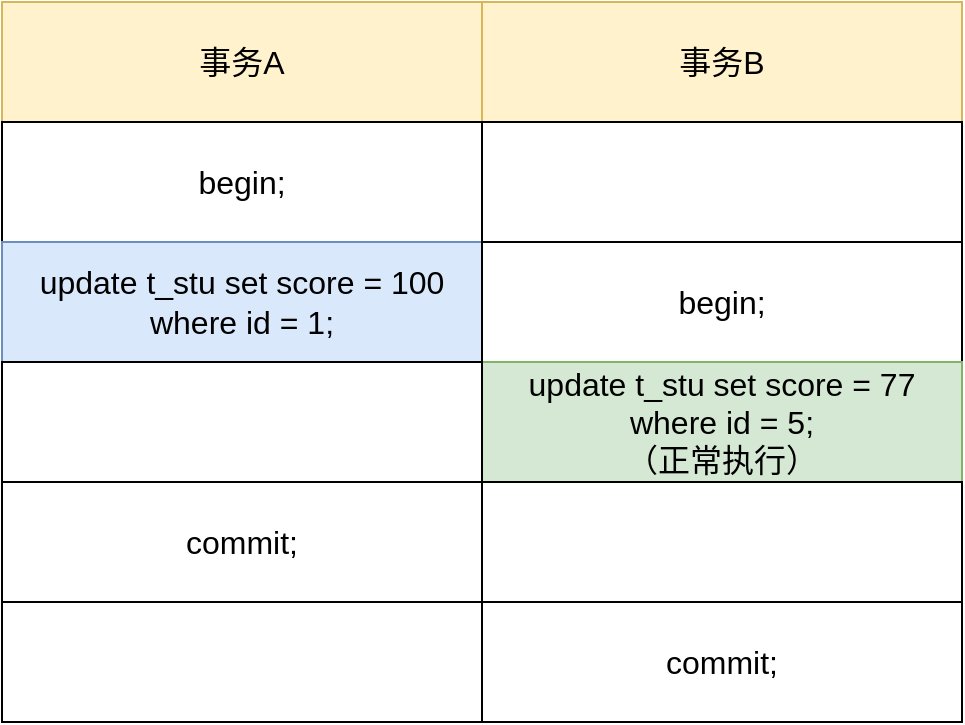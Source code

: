 <mxfile version="15.1.4" type="github">
  <diagram id="1tEmmbN0UWgl5kfyUkwj" name="第 1 页">
    <mxGraphModel dx="946" dy="501" grid="1" gridSize="10" guides="1" tooltips="1" connect="1" arrows="1" fold="1" page="1" pageScale="1" pageWidth="827" pageHeight="1169" math="0" shadow="0">
      <root>
        <mxCell id="0" />
        <mxCell id="1" parent="0" />
        <mxCell id="T3376S7k-UnNypuW2nBb-1" value="事务A" style="rounded=0;whiteSpace=wrap;html=1;fontSize=16;fillColor=#fff2cc;strokeColor=#d6b656;" vertex="1" parent="1">
          <mxGeometry x="120" y="80" width="240" height="60" as="geometry" />
        </mxCell>
        <mxCell id="T3376S7k-UnNypuW2nBb-2" value="事务B" style="rounded=0;whiteSpace=wrap;html=1;fontSize=16;fillColor=#fff2cc;strokeColor=#d6b656;" vertex="1" parent="1">
          <mxGeometry x="360" y="80" width="240" height="60" as="geometry" />
        </mxCell>
        <mxCell id="T3376S7k-UnNypuW2nBb-3" value="begin;" style="rounded=0;whiteSpace=wrap;html=1;fontSize=16;" vertex="1" parent="1">
          <mxGeometry x="120" y="140" width="240" height="60" as="geometry" />
        </mxCell>
        <mxCell id="T3376S7k-UnNypuW2nBb-4" value="" style="rounded=0;whiteSpace=wrap;html=1;fontSize=16;" vertex="1" parent="1">
          <mxGeometry x="360" y="140" width="240" height="60" as="geometry" />
        </mxCell>
        <mxCell id="T3376S7k-UnNypuW2nBb-5" value="update t_stu set score = 100 where id = 1;" style="rounded=0;whiteSpace=wrap;html=1;fontSize=16;fillColor=#dae8fc;strokeColor=#6c8ebf;" vertex="1" parent="1">
          <mxGeometry x="120" y="200" width="240" height="60" as="geometry" />
        </mxCell>
        <mxCell id="T3376S7k-UnNypuW2nBb-6" value="begin;" style="rounded=0;whiteSpace=wrap;html=1;fontSize=16;" vertex="1" parent="1">
          <mxGeometry x="360" y="200" width="240" height="60" as="geometry" />
        </mxCell>
        <mxCell id="T3376S7k-UnNypuW2nBb-7" value="update t_stu set score = 77 where id = 5;&lt;br&gt;（正常执行）" style="rounded=0;whiteSpace=wrap;html=1;fontSize=16;fillColor=#d5e8d4;strokeColor=#82b366;" vertex="1" parent="1">
          <mxGeometry x="360" y="260" width="240" height="60" as="geometry" />
        </mxCell>
        <mxCell id="T3376S7k-UnNypuW2nBb-8" value="" style="rounded=0;whiteSpace=wrap;html=1;fontSize=16;" vertex="1" parent="1">
          <mxGeometry x="120" y="260" width="240" height="60" as="geometry" />
        </mxCell>
        <mxCell id="T3376S7k-UnNypuW2nBb-9" value="commit;" style="rounded=0;whiteSpace=wrap;html=1;fontSize=16;" vertex="1" parent="1">
          <mxGeometry x="120" y="320" width="240" height="60" as="geometry" />
        </mxCell>
        <mxCell id="T3376S7k-UnNypuW2nBb-12" value="" style="rounded=0;whiteSpace=wrap;html=1;fontSize=16;" vertex="1" parent="1">
          <mxGeometry x="360" y="320" width="240" height="60" as="geometry" />
        </mxCell>
        <mxCell id="T3376S7k-UnNypuW2nBb-13" value="" style="rounded=0;whiteSpace=wrap;html=1;fontSize=16;" vertex="1" parent="1">
          <mxGeometry x="120" y="380" width="240" height="60" as="geometry" />
        </mxCell>
        <mxCell id="T3376S7k-UnNypuW2nBb-14" value="&lt;span&gt;commit;&lt;/span&gt;" style="rounded=0;whiteSpace=wrap;html=1;fontSize=16;" vertex="1" parent="1">
          <mxGeometry x="360" y="380" width="240" height="60" as="geometry" />
        </mxCell>
      </root>
    </mxGraphModel>
  </diagram>
</mxfile>
